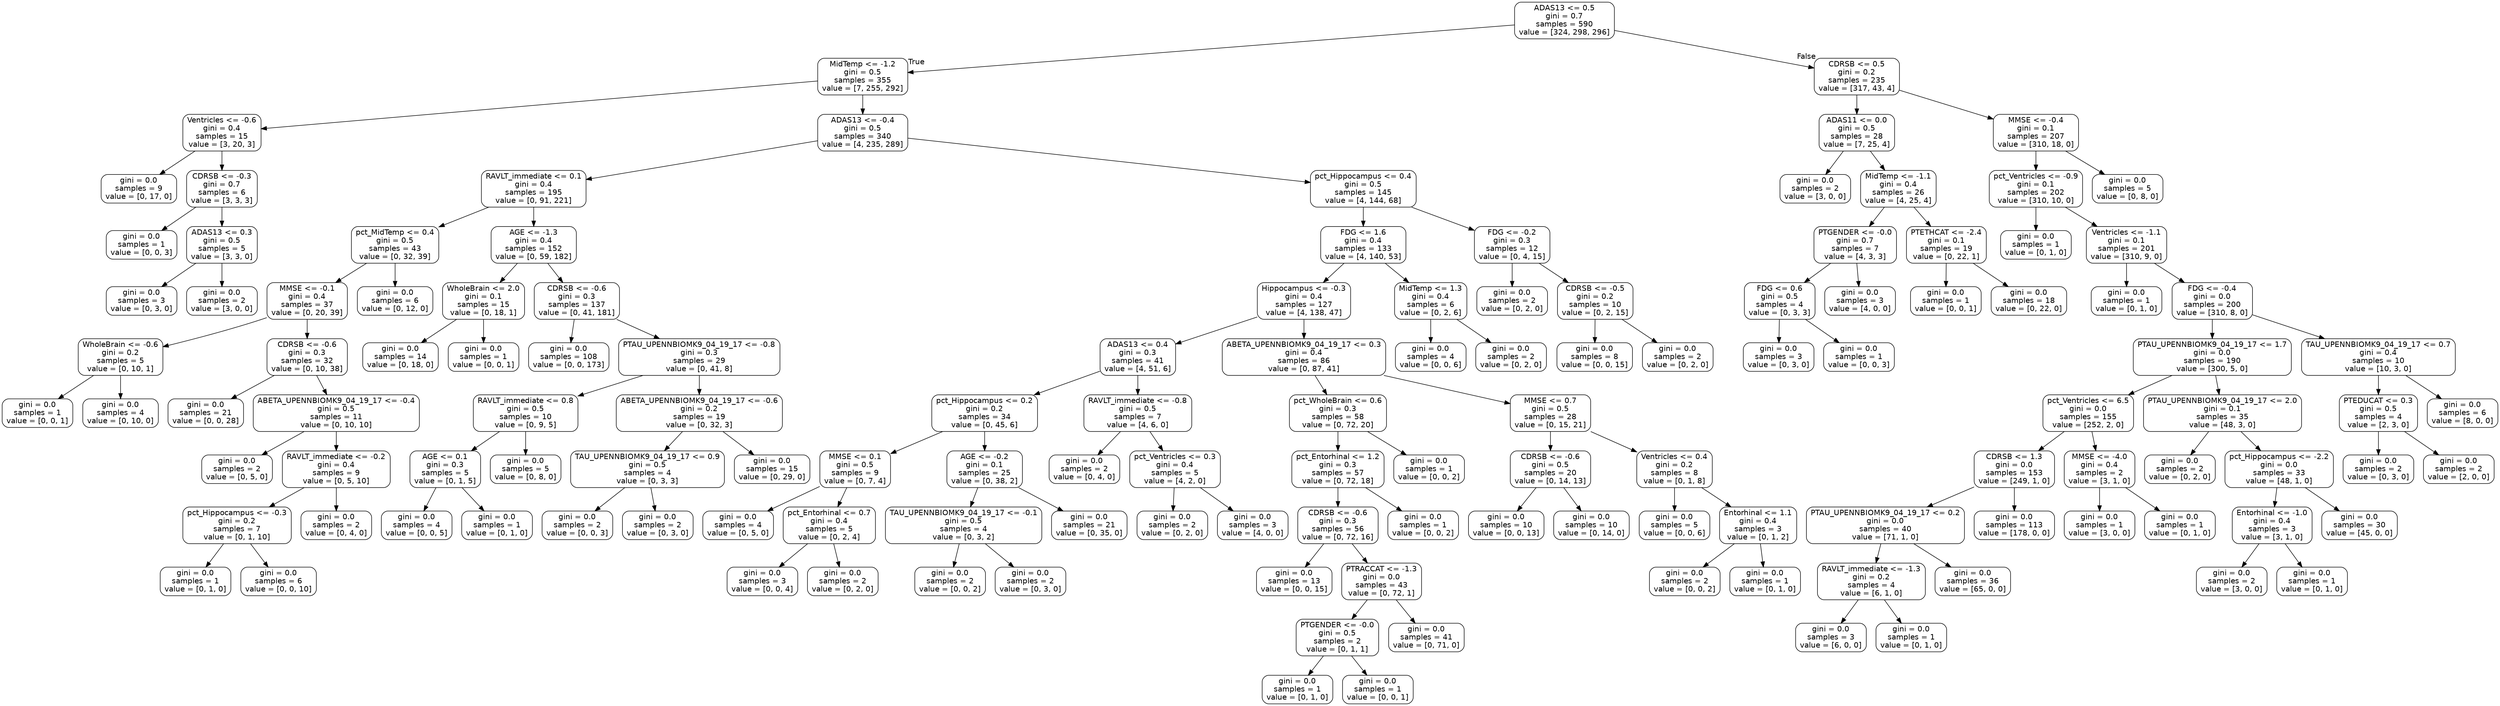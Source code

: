 digraph Tree {
node [shape=box, style="rounded", color="black", fontname=helvetica] ;
edge [fontname=helvetica] ;
0 [label="ADAS13 <= 0.5\ngini = 0.7\nsamples = 590\nvalue = [324, 298, 296]"] ;
1 [label="MidTemp <= -1.2\ngini = 0.5\nsamples = 355\nvalue = [7, 255, 292]"] ;
0 -> 1 [labeldistance=2.5, labelangle=45, headlabel="True"] ;
2 [label="Ventricles <= -0.6\ngini = 0.4\nsamples = 15\nvalue = [3, 20, 3]"] ;
1 -> 2 ;
3 [label="gini = 0.0\nsamples = 9\nvalue = [0, 17, 0]"] ;
2 -> 3 ;
4 [label="CDRSB <= -0.3\ngini = 0.7\nsamples = 6\nvalue = [3, 3, 3]"] ;
2 -> 4 ;
5 [label="gini = 0.0\nsamples = 1\nvalue = [0, 0, 3]"] ;
4 -> 5 ;
6 [label="ADAS13 <= 0.3\ngini = 0.5\nsamples = 5\nvalue = [3, 3, 0]"] ;
4 -> 6 ;
7 [label="gini = 0.0\nsamples = 3\nvalue = [0, 3, 0]"] ;
6 -> 7 ;
8 [label="gini = 0.0\nsamples = 2\nvalue = [3, 0, 0]"] ;
6 -> 8 ;
9 [label="ADAS13 <= -0.4\ngini = 0.5\nsamples = 340\nvalue = [4, 235, 289]"] ;
1 -> 9 ;
10 [label="RAVLT_immediate <= 0.1\ngini = 0.4\nsamples = 195\nvalue = [0, 91, 221]"] ;
9 -> 10 ;
11 [label="pct_MidTemp <= 0.4\ngini = 0.5\nsamples = 43\nvalue = [0, 32, 39]"] ;
10 -> 11 ;
12 [label="MMSE <= -0.1\ngini = 0.4\nsamples = 37\nvalue = [0, 20, 39]"] ;
11 -> 12 ;
13 [label="WholeBrain <= -0.6\ngini = 0.2\nsamples = 5\nvalue = [0, 10, 1]"] ;
12 -> 13 ;
14 [label="gini = 0.0\nsamples = 1\nvalue = [0, 0, 1]"] ;
13 -> 14 ;
15 [label="gini = 0.0\nsamples = 4\nvalue = [0, 10, 0]"] ;
13 -> 15 ;
16 [label="CDRSB <= -0.6\ngini = 0.3\nsamples = 32\nvalue = [0, 10, 38]"] ;
12 -> 16 ;
17 [label="gini = 0.0\nsamples = 21\nvalue = [0, 0, 28]"] ;
16 -> 17 ;
18 [label="ABETA_UPENNBIOMK9_04_19_17 <= -0.4\ngini = 0.5\nsamples = 11\nvalue = [0, 10, 10]"] ;
16 -> 18 ;
19 [label="gini = 0.0\nsamples = 2\nvalue = [0, 5, 0]"] ;
18 -> 19 ;
20 [label="RAVLT_immediate <= -0.2\ngini = 0.4\nsamples = 9\nvalue = [0, 5, 10]"] ;
18 -> 20 ;
21 [label="pct_Hippocampus <= -0.3\ngini = 0.2\nsamples = 7\nvalue = [0, 1, 10]"] ;
20 -> 21 ;
22 [label="gini = 0.0\nsamples = 1\nvalue = [0, 1, 0]"] ;
21 -> 22 ;
23 [label="gini = 0.0\nsamples = 6\nvalue = [0, 0, 10]"] ;
21 -> 23 ;
24 [label="gini = 0.0\nsamples = 2\nvalue = [0, 4, 0]"] ;
20 -> 24 ;
25 [label="gini = 0.0\nsamples = 6\nvalue = [0, 12, 0]"] ;
11 -> 25 ;
26 [label="AGE <= -1.3\ngini = 0.4\nsamples = 152\nvalue = [0, 59, 182]"] ;
10 -> 26 ;
27 [label="WholeBrain <= 2.0\ngini = 0.1\nsamples = 15\nvalue = [0, 18, 1]"] ;
26 -> 27 ;
28 [label="gini = 0.0\nsamples = 14\nvalue = [0, 18, 0]"] ;
27 -> 28 ;
29 [label="gini = 0.0\nsamples = 1\nvalue = [0, 0, 1]"] ;
27 -> 29 ;
30 [label="CDRSB <= -0.6\ngini = 0.3\nsamples = 137\nvalue = [0, 41, 181]"] ;
26 -> 30 ;
31 [label="gini = 0.0\nsamples = 108\nvalue = [0, 0, 173]"] ;
30 -> 31 ;
32 [label="PTAU_UPENNBIOMK9_04_19_17 <= -0.8\ngini = 0.3\nsamples = 29\nvalue = [0, 41, 8]"] ;
30 -> 32 ;
33 [label="RAVLT_immediate <= 0.8\ngini = 0.5\nsamples = 10\nvalue = [0, 9, 5]"] ;
32 -> 33 ;
34 [label="AGE <= 0.1\ngini = 0.3\nsamples = 5\nvalue = [0, 1, 5]"] ;
33 -> 34 ;
35 [label="gini = 0.0\nsamples = 4\nvalue = [0, 0, 5]"] ;
34 -> 35 ;
36 [label="gini = 0.0\nsamples = 1\nvalue = [0, 1, 0]"] ;
34 -> 36 ;
37 [label="gini = 0.0\nsamples = 5\nvalue = [0, 8, 0]"] ;
33 -> 37 ;
38 [label="ABETA_UPENNBIOMK9_04_19_17 <= -0.6\ngini = 0.2\nsamples = 19\nvalue = [0, 32, 3]"] ;
32 -> 38 ;
39 [label="TAU_UPENNBIOMK9_04_19_17 <= 0.9\ngini = 0.5\nsamples = 4\nvalue = [0, 3, 3]"] ;
38 -> 39 ;
40 [label="gini = 0.0\nsamples = 2\nvalue = [0, 0, 3]"] ;
39 -> 40 ;
41 [label="gini = 0.0\nsamples = 2\nvalue = [0, 3, 0]"] ;
39 -> 41 ;
42 [label="gini = 0.0\nsamples = 15\nvalue = [0, 29, 0]"] ;
38 -> 42 ;
43 [label="pct_Hippocampus <= 0.4\ngini = 0.5\nsamples = 145\nvalue = [4, 144, 68]"] ;
9 -> 43 ;
44 [label="FDG <= 1.6\ngini = 0.4\nsamples = 133\nvalue = [4, 140, 53]"] ;
43 -> 44 ;
45 [label="Hippocampus <= -0.3\ngini = 0.4\nsamples = 127\nvalue = [4, 138, 47]"] ;
44 -> 45 ;
46 [label="ADAS13 <= 0.4\ngini = 0.3\nsamples = 41\nvalue = [4, 51, 6]"] ;
45 -> 46 ;
47 [label="pct_Hippocampus <= 0.2\ngini = 0.2\nsamples = 34\nvalue = [0, 45, 6]"] ;
46 -> 47 ;
48 [label="MMSE <= 0.1\ngini = 0.5\nsamples = 9\nvalue = [0, 7, 4]"] ;
47 -> 48 ;
49 [label="gini = 0.0\nsamples = 4\nvalue = [0, 5, 0]"] ;
48 -> 49 ;
50 [label="pct_Entorhinal <= 0.7\ngini = 0.4\nsamples = 5\nvalue = [0, 2, 4]"] ;
48 -> 50 ;
51 [label="gini = 0.0\nsamples = 3\nvalue = [0, 0, 4]"] ;
50 -> 51 ;
52 [label="gini = 0.0\nsamples = 2\nvalue = [0, 2, 0]"] ;
50 -> 52 ;
53 [label="AGE <= -0.2\ngini = 0.1\nsamples = 25\nvalue = [0, 38, 2]"] ;
47 -> 53 ;
54 [label="TAU_UPENNBIOMK9_04_19_17 <= -0.1\ngini = 0.5\nsamples = 4\nvalue = [0, 3, 2]"] ;
53 -> 54 ;
55 [label="gini = 0.0\nsamples = 2\nvalue = [0, 0, 2]"] ;
54 -> 55 ;
56 [label="gini = 0.0\nsamples = 2\nvalue = [0, 3, 0]"] ;
54 -> 56 ;
57 [label="gini = 0.0\nsamples = 21\nvalue = [0, 35, 0]"] ;
53 -> 57 ;
58 [label="RAVLT_immediate <= -0.8\ngini = 0.5\nsamples = 7\nvalue = [4, 6, 0]"] ;
46 -> 58 ;
59 [label="gini = 0.0\nsamples = 2\nvalue = [0, 4, 0]"] ;
58 -> 59 ;
60 [label="pct_Ventricles <= 0.3\ngini = 0.4\nsamples = 5\nvalue = [4, 2, 0]"] ;
58 -> 60 ;
61 [label="gini = 0.0\nsamples = 2\nvalue = [0, 2, 0]"] ;
60 -> 61 ;
62 [label="gini = 0.0\nsamples = 3\nvalue = [4, 0, 0]"] ;
60 -> 62 ;
63 [label="ABETA_UPENNBIOMK9_04_19_17 <= 0.3\ngini = 0.4\nsamples = 86\nvalue = [0, 87, 41]"] ;
45 -> 63 ;
64 [label="pct_WholeBrain <= 0.6\ngini = 0.3\nsamples = 58\nvalue = [0, 72, 20]"] ;
63 -> 64 ;
65 [label="pct_Entorhinal <= 1.2\ngini = 0.3\nsamples = 57\nvalue = [0, 72, 18]"] ;
64 -> 65 ;
66 [label="CDRSB <= -0.6\ngini = 0.3\nsamples = 56\nvalue = [0, 72, 16]"] ;
65 -> 66 ;
67 [label="gini = 0.0\nsamples = 13\nvalue = [0, 0, 15]"] ;
66 -> 67 ;
68 [label="PTRACCAT <= -1.3\ngini = 0.0\nsamples = 43\nvalue = [0, 72, 1]"] ;
66 -> 68 ;
69 [label="PTGENDER <= -0.0\ngini = 0.5\nsamples = 2\nvalue = [0, 1, 1]"] ;
68 -> 69 ;
70 [label="gini = 0.0\nsamples = 1\nvalue = [0, 1, 0]"] ;
69 -> 70 ;
71 [label="gini = 0.0\nsamples = 1\nvalue = [0, 0, 1]"] ;
69 -> 71 ;
72 [label="gini = 0.0\nsamples = 41\nvalue = [0, 71, 0]"] ;
68 -> 72 ;
73 [label="gini = 0.0\nsamples = 1\nvalue = [0, 0, 2]"] ;
65 -> 73 ;
74 [label="gini = 0.0\nsamples = 1\nvalue = [0, 0, 2]"] ;
64 -> 74 ;
75 [label="MMSE <= 0.7\ngini = 0.5\nsamples = 28\nvalue = [0, 15, 21]"] ;
63 -> 75 ;
76 [label="CDRSB <= -0.6\ngini = 0.5\nsamples = 20\nvalue = [0, 14, 13]"] ;
75 -> 76 ;
77 [label="gini = 0.0\nsamples = 10\nvalue = [0, 0, 13]"] ;
76 -> 77 ;
78 [label="gini = 0.0\nsamples = 10\nvalue = [0, 14, 0]"] ;
76 -> 78 ;
79 [label="Ventricles <= 0.4\ngini = 0.2\nsamples = 8\nvalue = [0, 1, 8]"] ;
75 -> 79 ;
80 [label="gini = 0.0\nsamples = 5\nvalue = [0, 0, 6]"] ;
79 -> 80 ;
81 [label="Entorhinal <= 1.1\ngini = 0.4\nsamples = 3\nvalue = [0, 1, 2]"] ;
79 -> 81 ;
82 [label="gini = 0.0\nsamples = 2\nvalue = [0, 0, 2]"] ;
81 -> 82 ;
83 [label="gini = 0.0\nsamples = 1\nvalue = [0, 1, 0]"] ;
81 -> 83 ;
84 [label="MidTemp <= 1.3\ngini = 0.4\nsamples = 6\nvalue = [0, 2, 6]"] ;
44 -> 84 ;
85 [label="gini = 0.0\nsamples = 4\nvalue = [0, 0, 6]"] ;
84 -> 85 ;
86 [label="gini = 0.0\nsamples = 2\nvalue = [0, 2, 0]"] ;
84 -> 86 ;
87 [label="FDG <= -0.2\ngini = 0.3\nsamples = 12\nvalue = [0, 4, 15]"] ;
43 -> 87 ;
88 [label="gini = 0.0\nsamples = 2\nvalue = [0, 2, 0]"] ;
87 -> 88 ;
89 [label="CDRSB <= -0.5\ngini = 0.2\nsamples = 10\nvalue = [0, 2, 15]"] ;
87 -> 89 ;
90 [label="gini = 0.0\nsamples = 8\nvalue = [0, 0, 15]"] ;
89 -> 90 ;
91 [label="gini = 0.0\nsamples = 2\nvalue = [0, 2, 0]"] ;
89 -> 91 ;
92 [label="CDRSB <= 0.5\ngini = 0.2\nsamples = 235\nvalue = [317, 43, 4]"] ;
0 -> 92 [labeldistance=2.5, labelangle=-45, headlabel="False"] ;
93 [label="ADAS11 <= 0.0\ngini = 0.5\nsamples = 28\nvalue = [7, 25, 4]"] ;
92 -> 93 ;
94 [label="gini = 0.0\nsamples = 2\nvalue = [3, 0, 0]"] ;
93 -> 94 ;
95 [label="MidTemp <= -1.1\ngini = 0.4\nsamples = 26\nvalue = [4, 25, 4]"] ;
93 -> 95 ;
96 [label="PTGENDER <= -0.0\ngini = 0.7\nsamples = 7\nvalue = [4, 3, 3]"] ;
95 -> 96 ;
97 [label="FDG <= 0.6\ngini = 0.5\nsamples = 4\nvalue = [0, 3, 3]"] ;
96 -> 97 ;
98 [label="gini = 0.0\nsamples = 3\nvalue = [0, 3, 0]"] ;
97 -> 98 ;
99 [label="gini = 0.0\nsamples = 1\nvalue = [0, 0, 3]"] ;
97 -> 99 ;
100 [label="gini = 0.0\nsamples = 3\nvalue = [4, 0, 0]"] ;
96 -> 100 ;
101 [label="PTETHCAT <= -2.4\ngini = 0.1\nsamples = 19\nvalue = [0, 22, 1]"] ;
95 -> 101 ;
102 [label="gini = 0.0\nsamples = 1\nvalue = [0, 0, 1]"] ;
101 -> 102 ;
103 [label="gini = 0.0\nsamples = 18\nvalue = [0, 22, 0]"] ;
101 -> 103 ;
104 [label="MMSE <= -0.4\ngini = 0.1\nsamples = 207\nvalue = [310, 18, 0]"] ;
92 -> 104 ;
105 [label="pct_Ventricles <= -0.9\ngini = 0.1\nsamples = 202\nvalue = [310, 10, 0]"] ;
104 -> 105 ;
106 [label="gini = 0.0\nsamples = 1\nvalue = [0, 1, 0]"] ;
105 -> 106 ;
107 [label="Ventricles <= -1.1\ngini = 0.1\nsamples = 201\nvalue = [310, 9, 0]"] ;
105 -> 107 ;
108 [label="gini = 0.0\nsamples = 1\nvalue = [0, 1, 0]"] ;
107 -> 108 ;
109 [label="FDG <= -0.4\ngini = 0.0\nsamples = 200\nvalue = [310, 8, 0]"] ;
107 -> 109 ;
110 [label="PTAU_UPENNBIOMK9_04_19_17 <= 1.7\ngini = 0.0\nsamples = 190\nvalue = [300, 5, 0]"] ;
109 -> 110 ;
111 [label="pct_Ventricles <= 6.5\ngini = 0.0\nsamples = 155\nvalue = [252, 2, 0]"] ;
110 -> 111 ;
112 [label="CDRSB <= 1.3\ngini = 0.0\nsamples = 153\nvalue = [249, 1, 0]"] ;
111 -> 112 ;
113 [label="PTAU_UPENNBIOMK9_04_19_17 <= 0.2\ngini = 0.0\nsamples = 40\nvalue = [71, 1, 0]"] ;
112 -> 113 ;
114 [label="RAVLT_immediate <= -1.3\ngini = 0.2\nsamples = 4\nvalue = [6, 1, 0]"] ;
113 -> 114 ;
115 [label="gini = 0.0\nsamples = 3\nvalue = [6, 0, 0]"] ;
114 -> 115 ;
116 [label="gini = 0.0\nsamples = 1\nvalue = [0, 1, 0]"] ;
114 -> 116 ;
117 [label="gini = 0.0\nsamples = 36\nvalue = [65, 0, 0]"] ;
113 -> 117 ;
118 [label="gini = 0.0\nsamples = 113\nvalue = [178, 0, 0]"] ;
112 -> 118 ;
119 [label="MMSE <= -4.0\ngini = 0.4\nsamples = 2\nvalue = [3, 1, 0]"] ;
111 -> 119 ;
120 [label="gini = 0.0\nsamples = 1\nvalue = [3, 0, 0]"] ;
119 -> 120 ;
121 [label="gini = 0.0\nsamples = 1\nvalue = [0, 1, 0]"] ;
119 -> 121 ;
122 [label="PTAU_UPENNBIOMK9_04_19_17 <= 2.0\ngini = 0.1\nsamples = 35\nvalue = [48, 3, 0]"] ;
110 -> 122 ;
123 [label="gini = 0.0\nsamples = 2\nvalue = [0, 2, 0]"] ;
122 -> 123 ;
124 [label="pct_Hippocampus <= -2.2\ngini = 0.0\nsamples = 33\nvalue = [48, 1, 0]"] ;
122 -> 124 ;
125 [label="Entorhinal <= -1.0\ngini = 0.4\nsamples = 3\nvalue = [3, 1, 0]"] ;
124 -> 125 ;
126 [label="gini = 0.0\nsamples = 2\nvalue = [3, 0, 0]"] ;
125 -> 126 ;
127 [label="gini = 0.0\nsamples = 1\nvalue = [0, 1, 0]"] ;
125 -> 127 ;
128 [label="gini = 0.0\nsamples = 30\nvalue = [45, 0, 0]"] ;
124 -> 128 ;
129 [label="TAU_UPENNBIOMK9_04_19_17 <= 0.7\ngini = 0.4\nsamples = 10\nvalue = [10, 3, 0]"] ;
109 -> 129 ;
130 [label="PTEDUCAT <= 0.3\ngini = 0.5\nsamples = 4\nvalue = [2, 3, 0]"] ;
129 -> 130 ;
131 [label="gini = 0.0\nsamples = 2\nvalue = [0, 3, 0]"] ;
130 -> 131 ;
132 [label="gini = 0.0\nsamples = 2\nvalue = [2, 0, 0]"] ;
130 -> 132 ;
133 [label="gini = 0.0\nsamples = 6\nvalue = [8, 0, 0]"] ;
129 -> 133 ;
134 [label="gini = 0.0\nsamples = 5\nvalue = [0, 8, 0]"] ;
104 -> 134 ;
}